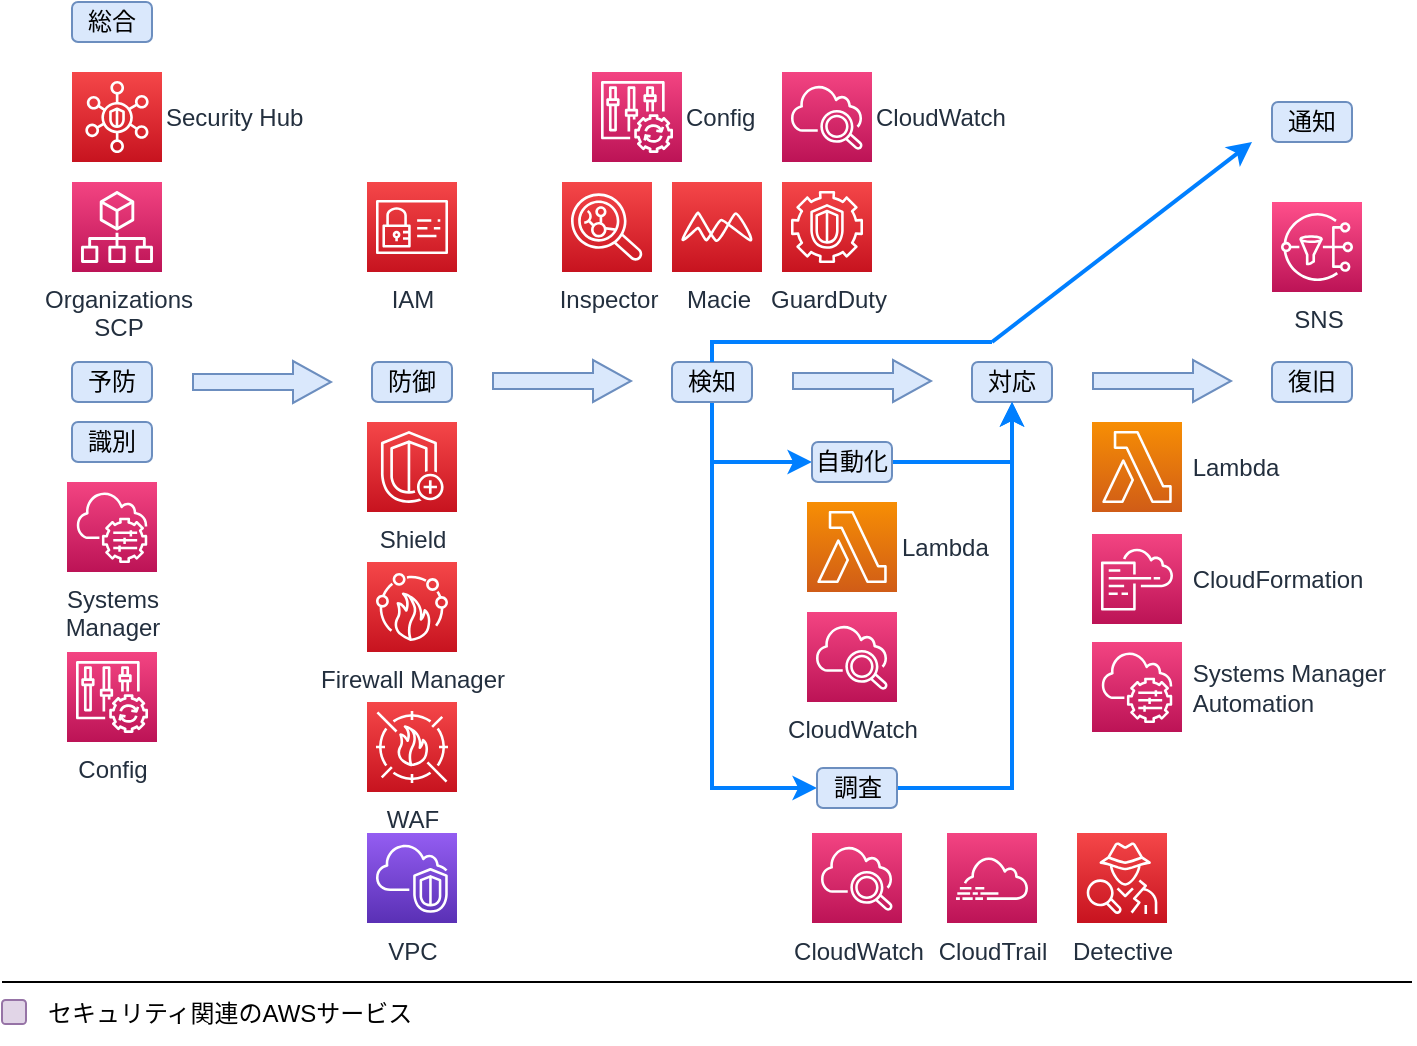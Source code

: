 <mxfile version="21.0.8" type="github" pages="4">
  <diagram name="Page-1" id="WvbBg32lGgJ5YiQN1U2Q">
    <mxGraphModel dx="2284" dy="732" grid="1" gridSize="10" guides="1" tooltips="1" connect="1" arrows="1" fold="1" page="1" pageScale="1" pageWidth="850" pageHeight="1100" math="0" shadow="0">
      <root>
        <mxCell id="0" />
        <mxCell id="1" parent="0" />
        <mxCell id="onnL7dIoRbd4-IRIYH6c-1" value="総合" style="rounded=1;whiteSpace=wrap;html=1;fillColor=#dae8fc;strokeColor=#6c8ebf;" parent="1" vertex="1">
          <mxGeometry x="20" y="20" width="40" height="20" as="geometry" />
        </mxCell>
        <mxCell id="onnL7dIoRbd4-IRIYH6c-2" value="予防" style="rounded=1;whiteSpace=wrap;html=1;fillColor=#dae8fc;strokeColor=#6c8ebf;" parent="1" vertex="1">
          <mxGeometry x="20" y="200" width="40" height="20" as="geometry" />
        </mxCell>
        <mxCell id="onnL7dIoRbd4-IRIYH6c-3" value="識別" style="rounded=1;whiteSpace=wrap;html=1;fillColor=#dae8fc;strokeColor=#6c8ebf;" parent="1" vertex="1">
          <mxGeometry x="20" y="230" width="40" height="20" as="geometry" />
        </mxCell>
        <mxCell id="onnL7dIoRbd4-IRIYH6c-4" value="防御" style="rounded=1;whiteSpace=wrap;html=1;fillColor=#dae8fc;strokeColor=#6c8ebf;" parent="1" vertex="1">
          <mxGeometry x="170" y="200" width="40" height="20" as="geometry" />
        </mxCell>
        <mxCell id="y0mlgfO9nldY4H_Hxa3--22" style="edgeStyle=orthogonalEdgeStyle;rounded=0;orthogonalLoop=1;jettySize=auto;html=1;entryX=0;entryY=0.5;entryDx=0;entryDy=0;fontColor=#007FFF;strokeColor=#007FFF;strokeWidth=2;" edge="1" parent="1" source="onnL7dIoRbd4-IRIYH6c-5" target="onnL7dIoRbd4-IRIYH6c-9">
          <mxGeometry relative="1" as="geometry">
            <Array as="points">
              <mxPoint x="340" y="250" />
            </Array>
          </mxGeometry>
        </mxCell>
        <mxCell id="y0mlgfO9nldY4H_Hxa3--30" style="edgeStyle=orthogonalEdgeStyle;rounded=0;orthogonalLoop=1;jettySize=auto;html=1;entryX=0;entryY=0.5;entryDx=0;entryDy=0;fontColor=#007FFF;strokeColor=#007FFF;strokeWidth=2;" edge="1" parent="1" source="onnL7dIoRbd4-IRIYH6c-5" target="onnL7dIoRbd4-IRIYH6c-10">
          <mxGeometry relative="1" as="geometry">
            <Array as="points">
              <mxPoint x="340" y="413" />
            </Array>
          </mxGeometry>
        </mxCell>
        <mxCell id="onnL7dIoRbd4-IRIYH6c-5" value="検知" style="rounded=1;whiteSpace=wrap;html=1;fillColor=#dae8fc;strokeColor=#6c8ebf;" parent="1" vertex="1">
          <mxGeometry x="320" y="200" width="40" height="20" as="geometry" />
        </mxCell>
        <mxCell id="onnL7dIoRbd4-IRIYH6c-6" value="対応" style="rounded=1;whiteSpace=wrap;html=1;fillColor=#dae8fc;strokeColor=#6c8ebf;" parent="1" vertex="1">
          <mxGeometry x="470" y="200" width="40" height="20" as="geometry" />
        </mxCell>
        <mxCell id="onnL7dIoRbd4-IRIYH6c-7" value="復旧" style="rounded=1;whiteSpace=wrap;html=1;fillColor=#dae8fc;strokeColor=#6c8ebf;" parent="1" vertex="1">
          <mxGeometry x="620" y="200" width="40" height="20" as="geometry" />
        </mxCell>
        <mxCell id="onnL7dIoRbd4-IRIYH6c-8" value="通知" style="rounded=1;whiteSpace=wrap;html=1;fillColor=#dae8fc;strokeColor=#6c8ebf;" parent="1" vertex="1">
          <mxGeometry x="620" y="70" width="40" height="20" as="geometry" />
        </mxCell>
        <mxCell id="y0mlgfO9nldY4H_Hxa3--23" style="edgeStyle=orthogonalEdgeStyle;rounded=0;orthogonalLoop=1;jettySize=auto;html=1;entryX=0.5;entryY=1;entryDx=0;entryDy=0;fontColor=#007FFF;strokeColor=#007FFF;strokeWidth=2;" edge="1" parent="1" source="onnL7dIoRbd4-IRIYH6c-9" target="onnL7dIoRbd4-IRIYH6c-6">
          <mxGeometry relative="1" as="geometry" />
        </mxCell>
        <mxCell id="onnL7dIoRbd4-IRIYH6c-9" value="自動化" style="rounded=1;whiteSpace=wrap;html=1;fillColor=#dae8fc;strokeColor=#6c8ebf;" parent="1" vertex="1">
          <mxGeometry x="390" y="240" width="40" height="20" as="geometry" />
        </mxCell>
        <mxCell id="y0mlgfO9nldY4H_Hxa3--31" style="edgeStyle=orthogonalEdgeStyle;rounded=0;orthogonalLoop=1;jettySize=auto;html=1;entryX=0.5;entryY=1;entryDx=0;entryDy=0;fontColor=#007FFF;strokeColor=#007FFF;strokeWidth=2;" edge="1" parent="1" source="onnL7dIoRbd4-IRIYH6c-10" target="onnL7dIoRbd4-IRIYH6c-6">
          <mxGeometry relative="1" as="geometry" />
        </mxCell>
        <mxCell id="onnL7dIoRbd4-IRIYH6c-10" value="調査" style="rounded=1;whiteSpace=wrap;html=1;fillColor=#dae8fc;strokeColor=#6c8ebf;" parent="1" vertex="1">
          <mxGeometry x="392.5" y="403" width="40" height="20" as="geometry" />
        </mxCell>
        <mxCell id="onnL7dIoRbd4-IRIYH6c-11" value="" style="shape=flexArrow;endArrow=classic;html=1;rounded=0;fillColor=#dae8fc;strokeColor=#6c8ebf;width=8;endSize=6;endWidth=12;" parent="1" edge="1">
          <mxGeometry width="50" height="50" relative="1" as="geometry">
            <mxPoint x="80" y="210" as="sourcePoint" />
            <mxPoint x="150" y="210" as="targetPoint" />
          </mxGeometry>
        </mxCell>
        <mxCell id="onnL7dIoRbd4-IRIYH6c-12" value="" style="shape=flexArrow;endArrow=classic;html=1;rounded=0;fillColor=#dae8fc;strokeColor=#6c8ebf;width=8;endSize=6;endWidth=12;" parent="1" edge="1">
          <mxGeometry width="50" height="50" relative="1" as="geometry">
            <mxPoint x="230" y="209.5" as="sourcePoint" />
            <mxPoint x="300" y="209.5" as="targetPoint" />
          </mxGeometry>
        </mxCell>
        <mxCell id="onnL7dIoRbd4-IRIYH6c-13" value="" style="shape=flexArrow;endArrow=classic;html=1;rounded=0;fillColor=#dae8fc;strokeColor=#6c8ebf;width=8;endSize=6;endWidth=12;" parent="1" edge="1">
          <mxGeometry width="50" height="50" relative="1" as="geometry">
            <mxPoint x="380" y="209.5" as="sourcePoint" />
            <mxPoint x="450" y="209.5" as="targetPoint" />
          </mxGeometry>
        </mxCell>
        <mxCell id="onnL7dIoRbd4-IRIYH6c-14" value="" style="shape=flexArrow;endArrow=classic;html=1;rounded=0;fillColor=#dae8fc;strokeColor=#6c8ebf;width=8;endSize=6;endWidth=12;" parent="1" edge="1">
          <mxGeometry width="50" height="50" relative="1" as="geometry">
            <mxPoint x="530" y="209.5" as="sourcePoint" />
            <mxPoint x="600" y="209.5" as="targetPoint" />
          </mxGeometry>
        </mxCell>
        <mxCell id="y0mlgfO9nldY4H_Hxa3--1" value="Security Hub" style="sketch=0;points=[[0,0,0],[0.25,0,0],[0.5,0,0],[0.75,0,0],[1,0,0],[0,1,0],[0.25,1,0],[0.5,1,0],[0.75,1,0],[1,1,0],[0,0.25,0],[0,0.5,0],[0,0.75,0],[1,0.25,0],[1,0.5,0],[1,0.75,0]];outlineConnect=0;fontColor=#232F3E;gradientColor=#F54749;gradientDirection=north;fillColor=#C7131F;strokeColor=#ffffff;dashed=0;verticalLabelPosition=middle;verticalAlign=middle;align=left;html=1;fontSize=12;fontStyle=0;aspect=fixed;shape=mxgraph.aws4.resourceIcon;resIcon=mxgraph.aws4.security_hub;labelPosition=right;" vertex="1" parent="1">
          <mxGeometry x="20" y="55" width="45" height="45" as="geometry" />
        </mxCell>
        <mxCell id="y0mlgfO9nldY4H_Hxa3--2" value="Organizations&lt;br&gt;SCP" style="sketch=0;points=[[0,0,0],[0.25,0,0],[0.5,0,0],[0.75,0,0],[1,0,0],[0,1,0],[0.25,1,0],[0.5,1,0],[0.75,1,0],[1,1,0],[0,0.25,0],[0,0.5,0],[0,0.75,0],[1,0.25,0],[1,0.5,0],[1,0.75,0]];points=[[0,0,0],[0.25,0,0],[0.5,0,0],[0.75,0,0],[1,0,0],[0,1,0],[0.25,1,0],[0.5,1,0],[0.75,1,0],[1,1,0],[0,0.25,0],[0,0.5,0],[0,0.75,0],[1,0.25,0],[1,0.5,0],[1,0.75,0]];outlineConnect=0;fontColor=#232F3E;gradientColor=#F34482;gradientDirection=north;fillColor=#BC1356;strokeColor=#ffffff;dashed=0;verticalLabelPosition=bottom;verticalAlign=top;align=center;html=1;fontSize=12;fontStyle=0;aspect=fixed;shape=mxgraph.aws4.resourceIcon;resIcon=mxgraph.aws4.organizations;" vertex="1" parent="1">
          <mxGeometry x="20" y="110" width="45" height="45" as="geometry" />
        </mxCell>
        <mxCell id="y0mlgfO9nldY4H_Hxa3--3" value="IAM" style="sketch=0;points=[[0,0,0],[0.25,0,0],[0.5,0,0],[0.75,0,0],[1,0,0],[0,1,0],[0.25,1,0],[0.5,1,0],[0.75,1,0],[1,1,0],[0,0.25,0],[0,0.5,0],[0,0.75,0],[1,0.25,0],[1,0.5,0],[1,0.75,0]];outlineConnect=0;fontColor=#232F3E;gradientColor=#F54749;gradientDirection=north;fillColor=#C7131F;strokeColor=#ffffff;dashed=0;verticalLabelPosition=bottom;verticalAlign=top;align=center;html=1;fontSize=12;fontStyle=0;aspect=fixed;shape=mxgraph.aws4.resourceIcon;resIcon=mxgraph.aws4.identity_and_access_management;" vertex="1" parent="1">
          <mxGeometry x="167.5" y="110" width="45" height="45" as="geometry" />
        </mxCell>
        <mxCell id="y0mlgfO9nldY4H_Hxa3--4" value="Config" style="sketch=0;points=[[0,0,0],[0.25,0,0],[0.5,0,0],[0.75,0,0],[1,0,0],[0,1,0],[0.25,1,0],[0.5,1,0],[0.75,1,0],[1,1,0],[0,0.25,0],[0,0.5,0],[0,0.75,0],[1,0.25,0],[1,0.5,0],[1,0.75,0]];points=[[0,0,0],[0.25,0,0],[0.5,0,0],[0.75,0,0],[1,0,0],[0,1,0],[0.25,1,0],[0.5,1,0],[0.75,1,0],[1,1,0],[0,0.25,0],[0,0.5,0],[0,0.75,0],[1,0.25,0],[1,0.5,0],[1,0.75,0]];outlineConnect=0;fontColor=#232F3E;gradientColor=#F34482;gradientDirection=north;fillColor=#BC1356;strokeColor=#ffffff;dashed=0;verticalLabelPosition=middle;verticalAlign=middle;align=left;html=1;fontSize=12;fontStyle=0;aspect=fixed;shape=mxgraph.aws4.resourceIcon;resIcon=mxgraph.aws4.config;labelPosition=right;" vertex="1" parent="1">
          <mxGeometry x="280" y="55" width="45" height="45" as="geometry" />
        </mxCell>
        <mxCell id="y0mlgfO9nldY4H_Hxa3--5" value="CloudWatch" style="sketch=0;points=[[0,0,0],[0.25,0,0],[0.5,0,0],[0.75,0,0],[1,0,0],[0,1,0],[0.25,1,0],[0.5,1,0],[0.75,1,0],[1,1,0],[0,0.25,0],[0,0.5,0],[0,0.75,0],[1,0.25,0],[1,0.5,0],[1,0.75,0]];points=[[0,0,0],[0.25,0,0],[0.5,0,0],[0.75,0,0],[1,0,0],[0,1,0],[0.25,1,0],[0.5,1,0],[0.75,1,0],[1,1,0],[0,0.25,0],[0,0.5,0],[0,0.75,0],[1,0.25,0],[1,0.5,0],[1,0.75,0]];outlineConnect=0;fontColor=#232F3E;gradientColor=#F34482;gradientDirection=north;fillColor=#BC1356;strokeColor=#ffffff;dashed=0;verticalLabelPosition=middle;verticalAlign=middle;align=left;html=1;fontSize=12;fontStyle=0;aspect=fixed;shape=mxgraph.aws4.resourceIcon;resIcon=mxgraph.aws4.cloudwatch_2;labelPosition=right;" vertex="1" parent="1">
          <mxGeometry x="375" y="55" width="45" height="45" as="geometry" />
        </mxCell>
        <mxCell id="y0mlgfO9nldY4H_Hxa3--6" value="Inspector" style="sketch=0;points=[[0,0,0],[0.25,0,0],[0.5,0,0],[0.75,0,0],[1,0,0],[0,1,0],[0.25,1,0],[0.5,1,0],[0.75,1,0],[1,1,0],[0,0.25,0],[0,0.5,0],[0,0.75,0],[1,0.25,0],[1,0.5,0],[1,0.75,0]];outlineConnect=0;fontColor=#232F3E;gradientColor=#F54749;gradientDirection=north;fillColor=#C7131F;strokeColor=#ffffff;dashed=0;verticalLabelPosition=bottom;verticalAlign=top;align=center;html=1;fontSize=12;fontStyle=0;aspect=fixed;shape=mxgraph.aws4.resourceIcon;resIcon=mxgraph.aws4.inspector;" vertex="1" parent="1">
          <mxGeometry x="265" y="110" width="45" height="45" as="geometry" />
        </mxCell>
        <mxCell id="y0mlgfO9nldY4H_Hxa3--7" value="Macie" style="sketch=0;points=[[0,0,0],[0.25,0,0],[0.5,0,0],[0.75,0,0],[1,0,0],[0,1,0],[0.25,1,0],[0.5,1,0],[0.75,1,0],[1,1,0],[0,0.25,0],[0,0.5,0],[0,0.75,0],[1,0.25,0],[1,0.5,0],[1,0.75,0]];outlineConnect=0;fontColor=#232F3E;gradientColor=#F54749;gradientDirection=north;fillColor=#C7131F;strokeColor=#ffffff;dashed=0;verticalLabelPosition=bottom;verticalAlign=top;align=center;html=1;fontSize=12;fontStyle=0;aspect=fixed;shape=mxgraph.aws4.resourceIcon;resIcon=mxgraph.aws4.macie;" vertex="1" parent="1">
          <mxGeometry x="320" y="110" width="45" height="45" as="geometry" />
        </mxCell>
        <mxCell id="y0mlgfO9nldY4H_Hxa3--8" value="GuardDuty" style="sketch=0;points=[[0,0,0],[0.25,0,0],[0.5,0,0],[0.75,0,0],[1,0,0],[0,1,0],[0.25,1,0],[0.5,1,0],[0.75,1,0],[1,1,0],[0,0.25,0],[0,0.5,0],[0,0.75,0],[1,0.25,0],[1,0.5,0],[1,0.75,0]];outlineConnect=0;fontColor=#232F3E;gradientColor=#F54749;gradientDirection=north;fillColor=#C7131F;strokeColor=#ffffff;dashed=0;verticalLabelPosition=bottom;verticalAlign=top;align=center;html=1;fontSize=12;fontStyle=0;aspect=fixed;shape=mxgraph.aws4.resourceIcon;resIcon=mxgraph.aws4.guardduty;" vertex="1" parent="1">
          <mxGeometry x="375" y="110" width="45" height="45" as="geometry" />
        </mxCell>
        <mxCell id="y0mlgfO9nldY4H_Hxa3--21" style="rounded=0;orthogonalLoop=1;jettySize=auto;html=1;endArrow=none;endFill=0;startArrow=classic;startFill=1;strokeWidth=2;strokeColor=#007FFF;targetPerimeterSpacing=0;" edge="1" parent="1">
          <mxGeometry relative="1" as="geometry">
            <mxPoint x="480" y="190" as="targetPoint" />
            <mxPoint x="610" y="90" as="sourcePoint" />
          </mxGeometry>
        </mxCell>
        <mxCell id="y0mlgfO9nldY4H_Hxa3--9" value="SNS" style="sketch=0;points=[[0,0,0],[0.25,0,0],[0.5,0,0],[0.75,0,0],[1,0,0],[0,1,0],[0.25,1,0],[0.5,1,0],[0.75,1,0],[1,1,0],[0,0.25,0],[0,0.5,0],[0,0.75,0],[1,0.25,0],[1,0.5,0],[1,0.75,0]];outlineConnect=0;fontColor=#232F3E;gradientColor=#FF4F8B;gradientDirection=north;fillColor=#BC1356;strokeColor=#ffffff;dashed=0;verticalLabelPosition=bottom;verticalAlign=top;align=center;html=1;fontSize=12;fontStyle=0;aspect=fixed;shape=mxgraph.aws4.resourceIcon;resIcon=mxgraph.aws4.sns;" vertex="1" parent="1">
          <mxGeometry x="620" y="120" width="45" height="45" as="geometry" />
        </mxCell>
        <mxCell id="y0mlgfO9nldY4H_Hxa3--10" value="Systems&lt;br&gt;Manager" style="sketch=0;points=[[0,0,0],[0.25,0,0],[0.5,0,0],[0.75,0,0],[1,0,0],[0,1,0],[0.25,1,0],[0.5,1,0],[0.75,1,0],[1,1,0],[0,0.25,0],[0,0.5,0],[0,0.75,0],[1,0.25,0],[1,0.5,0],[1,0.75,0]];points=[[0,0,0],[0.25,0,0],[0.5,0,0],[0.75,0,0],[1,0,0],[0,1,0],[0.25,1,0],[0.5,1,0],[0.75,1,0],[1,1,0],[0,0.25,0],[0,0.5,0],[0,0.75,0],[1,0.25,0],[1,0.5,0],[1,0.75,0]];outlineConnect=0;fontColor=#232F3E;gradientColor=#F34482;gradientDirection=north;fillColor=#BC1356;strokeColor=#ffffff;dashed=0;verticalLabelPosition=bottom;verticalAlign=top;align=center;html=1;fontSize=12;fontStyle=0;aspect=fixed;shape=mxgraph.aws4.resourceIcon;resIcon=mxgraph.aws4.systems_manager;" vertex="1" parent="1">
          <mxGeometry x="17.5" y="260" width="45" height="45" as="geometry" />
        </mxCell>
        <mxCell id="y0mlgfO9nldY4H_Hxa3--11" value="Config" style="sketch=0;points=[[0,0,0],[0.25,0,0],[0.5,0,0],[0.75,0,0],[1,0,0],[0,1,0],[0.25,1,0],[0.5,1,0],[0.75,1,0],[1,1,0],[0,0.25,0],[0,0.5,0],[0,0.75,0],[1,0.25,0],[1,0.5,0],[1,0.75,0]];points=[[0,0,0],[0.25,0,0],[0.5,0,0],[0.75,0,0],[1,0,0],[0,1,0],[0.25,1,0],[0.5,1,0],[0.75,1,0],[1,1,0],[0,0.25,0],[0,0.5,0],[0,0.75,0],[1,0.25,0],[1,0.5,0],[1,0.75,0]];outlineConnect=0;fontColor=#232F3E;gradientColor=#F34482;gradientDirection=north;fillColor=#BC1356;strokeColor=#ffffff;dashed=0;verticalLabelPosition=bottom;verticalAlign=top;align=center;html=1;fontSize=12;fontStyle=0;aspect=fixed;shape=mxgraph.aws4.resourceIcon;resIcon=mxgraph.aws4.config;" vertex="1" parent="1">
          <mxGeometry x="17.5" y="345" width="45" height="45" as="geometry" />
        </mxCell>
        <mxCell id="y0mlgfO9nldY4H_Hxa3--12" value="Shield" style="sketch=0;points=[[0,0,0],[0.25,0,0],[0.5,0,0],[0.75,0,0],[1,0,0],[0,1,0],[0.25,1,0],[0.5,1,0],[0.75,1,0],[1,1,0],[0,0.25,0],[0,0.5,0],[0,0.75,0],[1,0.25,0],[1,0.5,0],[1,0.75,0]];outlineConnect=0;fontColor=#232F3E;gradientColor=#F54749;gradientDirection=north;fillColor=#C7131F;strokeColor=#ffffff;dashed=0;verticalLabelPosition=bottom;verticalAlign=top;align=center;html=1;fontSize=12;fontStyle=0;aspect=fixed;shape=mxgraph.aws4.resourceIcon;resIcon=mxgraph.aws4.shield;" vertex="1" parent="1">
          <mxGeometry x="167.5" y="230" width="45" height="45" as="geometry" />
        </mxCell>
        <mxCell id="y0mlgfO9nldY4H_Hxa3--13" value="Firewall Manager" style="sketch=0;points=[[0,0,0],[0.25,0,0],[0.5,0,0],[0.75,0,0],[1,0,0],[0,1,0],[0.25,1,0],[0.5,1,0],[0.75,1,0],[1,1,0],[0,0.25,0],[0,0.5,0],[0,0.75,0],[1,0.25,0],[1,0.5,0],[1,0.75,0]];outlineConnect=0;fontColor=#232F3E;gradientColor=#F54749;gradientDirection=north;fillColor=#C7131F;strokeColor=#ffffff;dashed=0;verticalLabelPosition=bottom;verticalAlign=top;align=center;html=1;fontSize=12;fontStyle=0;aspect=fixed;shape=mxgraph.aws4.resourceIcon;resIcon=mxgraph.aws4.firewall_manager;" vertex="1" parent="1">
          <mxGeometry x="167.5" y="300" width="45" height="45" as="geometry" />
        </mxCell>
        <mxCell id="y0mlgfO9nldY4H_Hxa3--14" value="WAF" style="sketch=0;points=[[0,0,0],[0.25,0,0],[0.5,0,0],[0.75,0,0],[1,0,0],[0,1,0],[0.25,1,0],[0.5,1,0],[0.75,1,0],[1,1,0],[0,0.25,0],[0,0.5,0],[0,0.75,0],[1,0.25,0],[1,0.5,0],[1,0.75,0]];outlineConnect=0;fontColor=#232F3E;gradientColor=#F54749;gradientDirection=north;fillColor=#C7131F;strokeColor=#ffffff;dashed=0;verticalLabelPosition=bottom;verticalAlign=top;align=center;html=1;fontSize=12;fontStyle=0;aspect=fixed;shape=mxgraph.aws4.resourceIcon;resIcon=mxgraph.aws4.waf;" vertex="1" parent="1">
          <mxGeometry x="167.5" y="370" width="45" height="45" as="geometry" />
        </mxCell>
        <mxCell id="y0mlgfO9nldY4H_Hxa3--15" value="VPC" style="sketch=0;points=[[0,0,0],[0.25,0,0],[0.5,0,0],[0.75,0,0],[1,0,0],[0,1,0],[0.25,1,0],[0.5,1,0],[0.75,1,0],[1,1,0],[0,0.25,0],[0,0.5,0],[0,0.75,0],[1,0.25,0],[1,0.5,0],[1,0.75,0]];outlineConnect=0;fontColor=#232F3E;gradientColor=#945DF2;gradientDirection=north;fillColor=#5A30B5;strokeColor=#ffffff;dashed=0;verticalLabelPosition=bottom;verticalAlign=top;align=center;html=1;fontSize=12;fontStyle=0;aspect=fixed;shape=mxgraph.aws4.resourceIcon;resIcon=mxgraph.aws4.vpc;" vertex="1" parent="1">
          <mxGeometry x="167.5" y="435.5" width="45" height="45" as="geometry" />
        </mxCell>
        <mxCell id="y0mlgfO9nldY4H_Hxa3--20" style="edgeStyle=orthogonalEdgeStyle;rounded=0;orthogonalLoop=1;jettySize=auto;html=1;endArrow=none;endFill=0;strokeWidth=2;strokeColor=#007FFF;" edge="1" parent="1">
          <mxGeometry relative="1" as="geometry">
            <mxPoint x="340" y="200" as="sourcePoint" />
            <mxPoint x="480" y="190" as="targetPoint" />
            <Array as="points">
              <mxPoint x="340" y="190" />
              <mxPoint x="480" y="190" />
            </Array>
          </mxGeometry>
        </mxCell>
        <mxCell id="y0mlgfO9nldY4H_Hxa3--24" value="Lambda" style="sketch=0;points=[[0,0,0],[0.25,0,0],[0.5,0,0],[0.75,0,0],[1,0,0],[0,1,0],[0.25,1,0],[0.5,1,0],[0.75,1,0],[1,1,0],[0,0.25,0],[0,0.5,0],[0,0.75,0],[1,0.25,0],[1,0.5,0],[1,0.75,0]];outlineConnect=0;fontColor=#232F3E;gradientColor=#F78E04;gradientDirection=north;fillColor=#D05C17;strokeColor=#ffffff;dashed=0;verticalLabelPosition=middle;verticalAlign=middle;align=left;html=1;fontSize=12;fontStyle=0;aspect=fixed;shape=mxgraph.aws4.resourceIcon;resIcon=mxgraph.aws4.lambda;labelPosition=right;" vertex="1" parent="1">
          <mxGeometry x="387.5" y="270" width="45" height="45" as="geometry" />
        </mxCell>
        <mxCell id="y0mlgfO9nldY4H_Hxa3--25" value="CloudWatch" style="sketch=0;points=[[0,0,0],[0.25,0,0],[0.5,0,0],[0.75,0,0],[1,0,0],[0,1,0],[0.25,1,0],[0.5,1,0],[0.75,1,0],[1,1,0],[0,0.25,0],[0,0.5,0],[0,0.75,0],[1,0.25,0],[1,0.5,0],[1,0.75,0]];points=[[0,0,0],[0.25,0,0],[0.5,0,0],[0.75,0,0],[1,0,0],[0,1,0],[0.25,1,0],[0.5,1,0],[0.75,1,0],[1,1,0],[0,0.25,0],[0,0.5,0],[0,0.75,0],[1,0.25,0],[1,0.5,0],[1,0.75,0]];outlineConnect=0;fontColor=#232F3E;gradientColor=#F34482;gradientDirection=north;fillColor=#BC1356;strokeColor=#ffffff;dashed=0;verticalLabelPosition=bottom;verticalAlign=top;align=center;html=1;fontSize=12;fontStyle=0;aspect=fixed;shape=mxgraph.aws4.resourceIcon;resIcon=mxgraph.aws4.cloudwatch_2;labelPosition=center;" vertex="1" parent="1">
          <mxGeometry x="387.5" y="325" width="45" height="45" as="geometry" />
        </mxCell>
        <mxCell id="y0mlgfO9nldY4H_Hxa3--26" value="CloudWatch" style="sketch=0;points=[[0,0,0],[0.25,0,0],[0.5,0,0],[0.75,0,0],[1,0,0],[0,1,0],[0.25,1,0],[0.5,1,0],[0.75,1,0],[1,1,0],[0,0.25,0],[0,0.5,0],[0,0.75,0],[1,0.25,0],[1,0.5,0],[1,0.75,0]];points=[[0,0,0],[0.25,0,0],[0.5,0,0],[0.75,0,0],[1,0,0],[0,1,0],[0.25,1,0],[0.5,1,0],[0.75,1,0],[1,1,0],[0,0.25,0],[0,0.5,0],[0,0.75,0],[1,0.25,0],[1,0.5,0],[1,0.75,0]];outlineConnect=0;fontColor=#232F3E;gradientColor=#F34482;gradientDirection=north;fillColor=#BC1356;strokeColor=#ffffff;dashed=0;verticalLabelPosition=bottom;verticalAlign=top;align=center;html=1;fontSize=12;fontStyle=0;aspect=fixed;shape=mxgraph.aws4.resourceIcon;resIcon=mxgraph.aws4.cloudwatch_2;labelPosition=center;" vertex="1" parent="1">
          <mxGeometry x="390" y="435.5" width="45" height="45" as="geometry" />
        </mxCell>
        <mxCell id="y0mlgfO9nldY4H_Hxa3--27" value="CloudTrail" style="sketch=0;points=[[0,0,0],[0.25,0,0],[0.5,0,0],[0.75,0,0],[1,0,0],[0,1,0],[0.25,1,0],[0.5,1,0],[0.75,1,0],[1,1,0],[0,0.25,0],[0,0.5,0],[0,0.75,0],[1,0.25,0],[1,0.5,0],[1,0.75,0]];points=[[0,0,0],[0.25,0,0],[0.5,0,0],[0.75,0,0],[1,0,0],[0,1,0],[0.25,1,0],[0.5,1,0],[0.75,1,0],[1,1,0],[0,0.25,0],[0,0.5,0],[0,0.75,0],[1,0.25,0],[1,0.5,0],[1,0.75,0]];outlineConnect=0;fontColor=#232F3E;gradientColor=#F34482;gradientDirection=north;fillColor=#BC1356;strokeColor=#ffffff;dashed=0;verticalLabelPosition=bottom;verticalAlign=top;align=center;html=1;fontSize=12;fontStyle=0;aspect=fixed;shape=mxgraph.aws4.resourceIcon;resIcon=mxgraph.aws4.cloudtrail;" vertex="1" parent="1">
          <mxGeometry x="457.5" y="435.5" width="45" height="45" as="geometry" />
        </mxCell>
        <mxCell id="y0mlgfO9nldY4H_Hxa3--28" value="Detective" style="sketch=0;points=[[0,0,0],[0.25,0,0],[0.5,0,0],[0.75,0,0],[1,0,0],[0,1,0],[0.25,1,0],[0.5,1,0],[0.75,1,0],[1,1,0],[0,0.25,0],[0,0.5,0],[0,0.75,0],[1,0.25,0],[1,0.5,0],[1,0.75,0]];outlineConnect=0;fontColor=#232F3E;gradientColor=#F54749;gradientDirection=north;fillColor=#C7131F;strokeColor=#ffffff;dashed=0;verticalLabelPosition=bottom;verticalAlign=top;align=center;html=1;fontSize=12;fontStyle=0;aspect=fixed;shape=mxgraph.aws4.resourceIcon;resIcon=mxgraph.aws4.detective;" vertex="1" parent="1">
          <mxGeometry x="522.5" y="435.5" width="45" height="45" as="geometry" />
        </mxCell>
        <mxCell id="y0mlgfO9nldY4H_Hxa3--29" value="&amp;nbsp;Lambda" style="sketch=0;points=[[0,0,0],[0.25,0,0],[0.5,0,0],[0.75,0,0],[1,0,0],[0,1,0],[0.25,1,0],[0.5,1,0],[0.75,1,0],[1,1,0],[0,0.25,0],[0,0.5,0],[0,0.75,0],[1,0.25,0],[1,0.5,0],[1,0.75,0]];outlineConnect=0;fontColor=#232F3E;gradientColor=#F78E04;gradientDirection=north;fillColor=#D05C17;strokeColor=#ffffff;dashed=0;verticalLabelPosition=middle;verticalAlign=middle;align=left;html=1;fontSize=12;fontStyle=0;aspect=fixed;shape=mxgraph.aws4.resourceIcon;resIcon=mxgraph.aws4.lambda;labelPosition=right;" vertex="1" parent="1">
          <mxGeometry x="530" y="230" width="45" height="45" as="geometry" />
        </mxCell>
        <mxCell id="y0mlgfO9nldY4H_Hxa3--32" value="&amp;nbsp;CloudFormation" style="sketch=0;points=[[0,0,0],[0.25,0,0],[0.5,0,0],[0.75,0,0],[1,0,0],[0,1,0],[0.25,1,0],[0.5,1,0],[0.75,1,0],[1,1,0],[0,0.25,0],[0,0.5,0],[0,0.75,0],[1,0.25,0],[1,0.5,0],[1,0.75,0]];points=[[0,0,0],[0.25,0,0],[0.5,0,0],[0.75,0,0],[1,0,0],[0,1,0],[0.25,1,0],[0.5,1,0],[0.75,1,0],[1,1,0],[0,0.25,0],[0,0.5,0],[0,0.75,0],[1,0.25,0],[1,0.5,0],[1,0.75,0]];outlineConnect=0;fontColor=#232F3E;gradientColor=#F34482;gradientDirection=north;fillColor=#BC1356;strokeColor=#ffffff;dashed=0;verticalLabelPosition=middle;verticalAlign=middle;align=left;html=1;fontSize=12;fontStyle=0;aspect=fixed;shape=mxgraph.aws4.resourceIcon;resIcon=mxgraph.aws4.cloudformation;labelPosition=right;" vertex="1" parent="1">
          <mxGeometry x="530" y="286" width="45" height="45" as="geometry" />
        </mxCell>
        <mxCell id="y0mlgfO9nldY4H_Hxa3--33" value="&amp;nbsp;Systems Manager&lt;br&gt;&amp;nbsp;Automation" style="sketch=0;points=[[0,0,0],[0.25,0,0],[0.5,0,0],[0.75,0,0],[1,0,0],[0,1,0],[0.25,1,0],[0.5,1,0],[0.75,1,0],[1,1,0],[0,0.25,0],[0,0.5,0],[0,0.75,0],[1,0.25,0],[1,0.5,0],[1,0.75,0]];points=[[0,0,0],[0.25,0,0],[0.5,0,0],[0.75,0,0],[1,0,0],[0,1,0],[0.25,1,0],[0.5,1,0],[0.75,1,0],[1,1,0],[0,0.25,0],[0,0.5,0],[0,0.75,0],[1,0.25,0],[1,0.5,0],[1,0.75,0]];outlineConnect=0;fontColor=#232F3E;gradientColor=#F34482;gradientDirection=north;fillColor=#BC1356;strokeColor=#ffffff;dashed=0;verticalLabelPosition=middle;verticalAlign=middle;align=left;html=1;fontSize=12;fontStyle=0;aspect=fixed;shape=mxgraph.aws4.resourceIcon;resIcon=mxgraph.aws4.systems_manager;labelPosition=right;" vertex="1" parent="1">
          <mxGeometry x="530" y="340" width="45" height="45" as="geometry" />
        </mxCell>
        <mxCell id="2a7GR6k7QYIHkXpTVLKG-1" value="" style="endArrow=none;html=1;strokeWidth=1;rounded=0;" edge="1" parent="1">
          <mxGeometry width="50" height="50" relative="1" as="geometry">
            <mxPoint x="-15" y="510" as="sourcePoint" />
            <mxPoint x="690" y="510" as="targetPoint" />
          </mxGeometry>
        </mxCell>
        <mxCell id="2a7GR6k7QYIHkXpTVLKG-2" value="セキュリティ関連のAWSサービス" style="text;strokeColor=none;align=left;fillColor=none;html=1;verticalAlign=middle;whiteSpace=wrap;rounded=0;" vertex="1" parent="1">
          <mxGeometry x="6" y="511" width="299" height="30" as="geometry" />
        </mxCell>
        <mxCell id="2a7GR6k7QYIHkXpTVLKG-3" value="" style="rounded=1;whiteSpace=wrap;html=1;fillColor=#e1d5e7;strokeColor=#9673a6;" vertex="1" parent="1">
          <mxGeometry x="-15" y="519" width="12" height="12" as="geometry" />
        </mxCell>
      </root>
    </mxGraphModel>
  </diagram>
  <diagram id="GIUWUD-LHYjRo329-UXp" name="Page-2">
    <mxGraphModel dx="1434" dy="732" grid="1" gridSize="10" guides="1" tooltips="1" connect="1" arrows="1" fold="1" page="1" pageScale="1" pageWidth="827" pageHeight="1169" math="0" shadow="0">
      <root>
        <mxCell id="0" />
        <mxCell id="1" parent="0" />
        <mxCell id="mxcF5HglpXof3ebRkVz--3" value="" style="rounded=0;whiteSpace=wrap;html=1;fillColor=none;strokeColor=#B0084D;" vertex="1" parent="1">
          <mxGeometry x="70" y="120" width="520" height="260" as="geometry" />
        </mxCell>
        <mxCell id="mxcF5HglpXof3ebRkVz--1" value="Log Archive Account" style="rounded=0;whiteSpace=wrap;html=1;fillColor=#dae8fc;strokeColor=#6c8ebf;verticalAlign=top;align=right;" vertex="1" parent="1">
          <mxGeometry x="110" y="400" width="160" height="50" as="geometry" />
        </mxCell>
        <mxCell id="mxcF5HglpXof3ebRkVz--5" style="edgeStyle=orthogonalEdgeStyle;rounded=0;orthogonalLoop=1;jettySize=auto;html=1;exitX=0.5;exitY=1;exitDx=0;exitDy=0;exitPerimeter=0;strokeWidth=2;strokeColor=#007FFF;targetPerimeterSpacing=3;sourcePerimeterSpacing=3;" edge="1" parent="1" source="uQhi124oOJUBKT6EFRjQ-1" target="uQhi124oOJUBKT6EFRjQ-4">
          <mxGeometry relative="1" as="geometry">
            <Array as="points">
              <mxPoint x="163" y="250" />
              <mxPoint x="118" y="250" />
            </Array>
          </mxGeometry>
        </mxCell>
        <mxCell id="mxcF5HglpXof3ebRkVz--6" style="edgeStyle=orthogonalEdgeStyle;rounded=0;orthogonalLoop=1;jettySize=auto;html=1;strokeWidth=2;strokeColor=#007FFF;targetPerimeterSpacing=3;sourcePerimeterSpacing=3;" edge="1" parent="1" source="uQhi124oOJUBKT6EFRjQ-1" target="uQhi124oOJUBKT6EFRjQ-5">
          <mxGeometry relative="1" as="geometry">
            <Array as="points">
              <mxPoint x="163" y="250" />
              <mxPoint x="223" y="250" />
            </Array>
          </mxGeometry>
        </mxCell>
        <mxCell id="mxcF5HglpXof3ebRkVz--7" style="edgeStyle=orthogonalEdgeStyle;rounded=0;orthogonalLoop=1;jettySize=auto;html=1;strokeWidth=2;strokeColor=#007FFF;targetPerimeterSpacing=3;sourcePerimeterSpacing=3;" edge="1" parent="1" source="uQhi124oOJUBKT6EFRjQ-1" target="uQhi124oOJUBKT6EFRjQ-2">
          <mxGeometry relative="1" as="geometry" />
        </mxCell>
        <mxCell id="uQhi124oOJUBKT6EFRjQ-1" value="Control Tower" style="sketch=0;points=[[0,0,0],[0.25,0,0],[0.5,0,0],[0.75,0,0],[1,0,0],[0,1,0],[0.25,1,0],[0.5,1,0],[0.75,1,0],[1,1,0],[0,0.25,0],[0,0.5,0],[0,0.75,0],[1,0.25,0],[1,0.5,0],[1,0.75,0]];points=[[0,0,0],[0.25,0,0],[0.5,0,0],[0.75,0,0],[1,0,0],[0,1,0],[0.25,1,0],[0.5,1,0],[0.75,1,0],[1,1,0],[0,0.25,0],[0,0.5,0],[0,0.75,0],[1,0.25,0],[1,0.5,0],[1,0.75,0]];outlineConnect=0;fontColor=#232F3E;gradientColor=#F34482;gradientDirection=north;fillColor=#BC1356;strokeColor=#ffffff;dashed=0;verticalLabelPosition=top;verticalAlign=bottom;align=center;html=1;fontSize=12;fontStyle=0;aspect=fixed;shape=mxgraph.aws4.resourceIcon;resIcon=mxgraph.aws4.control_tower;labelPosition=center;" vertex="1" parent="1">
          <mxGeometry x="140" y="190" width="45" height="45" as="geometry" />
        </mxCell>
        <mxCell id="mxcF5HglpXof3ebRkVz--8" style="edgeStyle=orthogonalEdgeStyle;rounded=0;orthogonalLoop=1;jettySize=auto;html=1;strokeWidth=2;strokeColor=#007FFF;targetPerimeterSpacing=3;sourcePerimeterSpacing=3;" edge="1" parent="1" source="uQhi124oOJUBKT6EFRjQ-2" target="uQhi124oOJUBKT6EFRjQ-6">
          <mxGeometry relative="1" as="geometry">
            <Array as="points">
              <mxPoint x="392" y="250" />
              <mxPoint x="338" y="250" />
            </Array>
          </mxGeometry>
        </mxCell>
        <mxCell id="mxcF5HglpXof3ebRkVz--9" style="edgeStyle=orthogonalEdgeStyle;rounded=0;orthogonalLoop=1;jettySize=auto;html=1;strokeWidth=2;strokeColor=#007FFF;targetPerimeterSpacing=3;sourcePerimeterSpacing=3;" edge="1" parent="1" source="uQhi124oOJUBKT6EFRjQ-2" target="uQhi124oOJUBKT6EFRjQ-8">
          <mxGeometry relative="1" as="geometry">
            <Array as="points">
              <mxPoint x="392" y="250" />
              <mxPoint x="443" y="250" />
            </Array>
          </mxGeometry>
        </mxCell>
        <mxCell id="mxcF5HglpXof3ebRkVz--10" style="edgeStyle=orthogonalEdgeStyle;rounded=0;orthogonalLoop=1;jettySize=auto;html=1;strokeWidth=2;strokeColor=#007FFF;targetPerimeterSpacing=3;sourcePerimeterSpacing=3;" edge="1" parent="1" source="uQhi124oOJUBKT6EFRjQ-2" target="uQhi124oOJUBKT6EFRjQ-3">
          <mxGeometry relative="1" as="geometry" />
        </mxCell>
        <mxCell id="uQhi124oOJUBKT6EFRjQ-2" value="Organizations" style="sketch=0;points=[[0,0,0],[0.25,0,0],[0.5,0,0],[0.75,0,0],[1,0,0],[0,1,0],[0.25,1,0],[0.5,1,0],[0.75,1,0],[1,1,0],[0,0.25,0],[0,0.5,0],[0,0.75,0],[1,0.25,0],[1,0.5,0],[1,0.75,0]];points=[[0,0,0],[0.25,0,0],[0.5,0,0],[0.75,0,0],[1,0,0],[0,1,0],[0.25,1,0],[0.5,1,0],[0.75,1,0],[1,1,0],[0,0.25,0],[0,0.5,0],[0,0.75,0],[1,0.25,0],[1,0.5,0],[1,0.75,0]];outlineConnect=0;fontColor=#232F3E;gradientColor=#F34482;gradientDirection=north;fillColor=#BC1356;strokeColor=#ffffff;dashed=0;verticalLabelPosition=top;verticalAlign=bottom;align=center;html=1;fontSize=12;fontStyle=0;aspect=fixed;shape=mxgraph.aws4.resourceIcon;resIcon=mxgraph.aws4.organizations;labelPosition=center;" vertex="1" parent="1">
          <mxGeometry x="369" y="190" width="45" height="45" as="geometry" />
        </mxCell>
        <mxCell id="uQhi124oOJUBKT6EFRjQ-3" value="Single Sign-On" style="sketch=0;points=[[0,0,0],[0.25,0,0],[0.5,0,0],[0.75,0,0],[1,0,0],[0,1,0],[0.25,1,0],[0.5,1,0],[0.75,1,0],[1,1,0],[0,0.25,0],[0,0.5,0],[0,0.75,0],[1,0.25,0],[1,0.5,0],[1,0.75,0]];outlineConnect=0;fontColor=#232F3E;gradientColor=#F54749;gradientDirection=north;fillColor=#C7131F;strokeColor=#ffffff;dashed=0;verticalLabelPosition=top;verticalAlign=bottom;align=center;html=1;fontSize=12;fontStyle=0;aspect=fixed;shape=mxgraph.aws4.resourceIcon;resIcon=mxgraph.aws4.single_sign_on;labelPosition=center;" vertex="1" parent="1">
          <mxGeometry x="520" y="190" width="45" height="45" as="geometry" />
        </mxCell>
        <mxCell id="uQhi124oOJUBKT6EFRjQ-4" value="CloudFormation&lt;br&gt;Stacksets" style="sketch=0;points=[[0,0,0],[0.25,0,0],[0.5,0,0],[0.75,0,0],[1,0,0],[0,1,0],[0.25,1,0],[0.5,1,0],[0.75,1,0],[1,1,0],[0,0.25,0],[0,0.5,0],[0,0.75,0],[1,0.25,0],[1,0.5,0],[1,0.75,0]];points=[[0,0,0],[0.25,0,0],[0.5,0,0],[0.75,0,0],[1,0,0],[0,1,0],[0.25,1,0],[0.5,1,0],[0.75,1,0],[1,1,0],[0,0.25,0],[0,0.5,0],[0,0.75,0],[1,0.25,0],[1,0.5,0],[1,0.75,0]];outlineConnect=0;fontColor=#232F3E;gradientColor=#F34482;gradientDirection=north;fillColor=#BC1356;strokeColor=#ffffff;dashed=0;verticalLabelPosition=bottom;verticalAlign=top;align=center;html=1;fontSize=12;fontStyle=0;aspect=fixed;shape=mxgraph.aws4.resourceIcon;resIcon=mxgraph.aws4.cloudformation;" vertex="1" parent="1">
          <mxGeometry x="95" y="280" width="45" height="45" as="geometry" />
        </mxCell>
        <mxCell id="uQhi124oOJUBKT6EFRjQ-5" value="Service Catalog" style="sketch=0;points=[[0,0,0],[0.25,0,0],[0.5,0,0],[0.75,0,0],[1,0,0],[0,1,0],[0.25,1,0],[0.5,1,0],[0.75,1,0],[1,1,0],[0,0.25,0],[0,0.5,0],[0,0.75,0],[1,0.25,0],[1,0.5,0],[1,0.75,0]];points=[[0,0,0],[0.25,0,0],[0.5,0,0],[0.75,0,0],[1,0,0],[0,1,0],[0.25,1,0],[0.5,1,0],[0.75,1,0],[1,1,0],[0,0.25,0],[0,0.5,0],[0,0.75,0],[1,0.25,0],[1,0.5,0],[1,0.75,0]];outlineConnect=0;fontColor=#232F3E;gradientColor=#F34482;gradientDirection=north;fillColor=#BC1356;strokeColor=#ffffff;dashed=0;verticalLabelPosition=bottom;verticalAlign=top;align=center;html=1;fontSize=12;fontStyle=0;aspect=fixed;shape=mxgraph.aws4.resourceIcon;resIcon=mxgraph.aws4.service_catalog;" vertex="1" parent="1">
          <mxGeometry x="200" y="280" width="45" height="45" as="geometry" />
        </mxCell>
        <mxCell id="mxcF5HglpXof3ebRkVz--17" style="edgeStyle=orthogonalEdgeStyle;rounded=0;orthogonalLoop=1;jettySize=auto;html=1;entryX=0.5;entryY=0;entryDx=0;entryDy=0;strokeWidth=2;strokeColor=#007FFF;targetPerimeterSpacing=3;sourcePerimeterSpacing=3;" edge="1" parent="1" source="uQhi124oOJUBKT6EFRjQ-6" target="mxcF5HglpXof3ebRkVz--1">
          <mxGeometry relative="1" as="geometry">
            <Array as="points">
              <mxPoint x="338" y="360" />
              <mxPoint x="190" y="360" />
            </Array>
          </mxGeometry>
        </mxCell>
        <mxCell id="mxcF5HglpXof3ebRkVz--18" style="edgeStyle=orthogonalEdgeStyle;rounded=0;orthogonalLoop=1;jettySize=auto;html=1;entryX=0.75;entryY=0;entryDx=0;entryDy=0;strokeWidth=2;strokeColor=#007FFF;targetPerimeterSpacing=3;sourcePerimeterSpacing=3;" edge="1" parent="1" source="uQhi124oOJUBKT6EFRjQ-6" target="mxcF5HglpXof3ebRkVz--13">
          <mxGeometry relative="1" as="geometry">
            <Array as="points">
              <mxPoint x="338" y="360" />
              <mxPoint x="378" y="360" />
            </Array>
          </mxGeometry>
        </mxCell>
        <mxCell id="uQhi124oOJUBKT6EFRjQ-6" value="Core OU" style="sketch=0;outlineConnect=0;fontColor=#232F3E;gradientColor=none;fillColor=#B0084D;strokeColor=none;dashed=0;verticalLabelPosition=bottom;verticalAlign=top;align=center;html=1;fontSize=12;fontStyle=0;aspect=fixed;pointerEvents=1;shape=mxgraph.aws4.organizations_organizational_unit2;" vertex="1" parent="1">
          <mxGeometry x="315" y="280" width="45" height="45" as="geometry" />
        </mxCell>
        <mxCell id="uQhi124oOJUBKT6EFRjQ-7" value="" style="sketch=0;outlineConnect=0;fontColor=#232F3E;gradientColor=none;fillColor=#B0084D;strokeColor=none;dashed=0;verticalLabelPosition=bottom;verticalAlign=top;align=center;html=1;fontSize=12;fontStyle=0;aspect=fixed;pointerEvents=1;shape=mxgraph.aws4.organizations_account2;" vertex="1" parent="1">
          <mxGeometry x="118" y="408" width="30" height="30" as="geometry" />
        </mxCell>
        <mxCell id="mxcF5HglpXof3ebRkVz--19" style="edgeStyle=orthogonalEdgeStyle;rounded=0;orthogonalLoop=1;jettySize=auto;html=1;entryX=0.5;entryY=0;entryDx=0;entryDy=0;strokeWidth=2;strokeColor=#007FFF;targetPerimeterSpacing=3;sourcePerimeterSpacing=3;" edge="1" parent="1" source="uQhi124oOJUBKT6EFRjQ-8" target="mxcF5HglpXof3ebRkVz--15">
          <mxGeometry relative="1" as="geometry" />
        </mxCell>
        <mxCell id="uQhi124oOJUBKT6EFRjQ-8" value="Custom OU" style="sketch=0;outlineConnect=0;fontColor=#232F3E;gradientColor=none;fillColor=#B0084D;strokeColor=none;dashed=0;verticalLabelPosition=bottom;verticalAlign=top;align=center;html=1;fontSize=12;fontStyle=0;aspect=fixed;pointerEvents=1;shape=mxgraph.aws4.organizations_organizational_unit2;" vertex="1" parent="1">
          <mxGeometry x="420" y="280" width="45" height="45" as="geometry" />
        </mxCell>
        <mxCell id="mxcF5HglpXof3ebRkVz--2" value="" style="sketch=0;outlineConnect=0;fontColor=#232F3E;gradientColor=none;fillColor=#B0084D;strokeColor=none;dashed=0;verticalLabelPosition=bottom;verticalAlign=top;align=center;html=1;fontSize=12;fontStyle=0;aspect=fixed;pointerEvents=1;shape=mxgraph.aws4.organizations_management_account2;" vertex="1" parent="1">
          <mxGeometry x="76" y="127" width="30" height="30" as="geometry" />
        </mxCell>
        <mxCell id="mxcF5HglpXof3ebRkVz--12" value="Control Tower Management Account" style="text;strokeColor=none;align=center;fillColor=none;html=1;verticalAlign=middle;whiteSpace=wrap;rounded=0;" vertex="1" parent="1">
          <mxGeometry x="110" y="127" width="220" height="30" as="geometry" />
        </mxCell>
        <mxCell id="mxcF5HglpXof3ebRkVz--13" value="&amp;nbsp; &amp;nbsp; &amp;nbsp; &amp;nbsp; &amp;nbsp; &amp;nbsp; &amp;nbsp; &amp;nbsp;Cross-account&lt;br&gt;&amp;nbsp; &amp;nbsp; &amp;nbsp; &amp;nbsp; &amp;nbsp; &amp;nbsp; &amp;nbsp; audit Account" style="rounded=0;whiteSpace=wrap;html=1;fillColor=#dae8fc;strokeColor=#6c8ebf;verticalAlign=top;align=right;" vertex="1" parent="1">
          <mxGeometry x="280" y="400" width="130" height="50" as="geometry" />
        </mxCell>
        <mxCell id="mxcF5HglpXof3ebRkVz--14" value="" style="sketch=0;outlineConnect=0;fontColor=#232F3E;gradientColor=none;fillColor=#B0084D;strokeColor=none;dashed=0;verticalLabelPosition=bottom;verticalAlign=top;align=center;html=1;fontSize=12;fontStyle=0;aspect=fixed;pointerEvents=1;shape=mxgraph.aws4.organizations_account2;" vertex="1" parent="1">
          <mxGeometry x="288" y="408" width="30" height="30" as="geometry" />
        </mxCell>
        <mxCell id="mxcF5HglpXof3ebRkVz--15" value="Custom Account" style="rounded=0;whiteSpace=wrap;html=1;fillColor=#dae8fc;strokeColor=#6c8ebf;verticalAlign=top;align=right;" vertex="1" parent="1">
          <mxGeometry x="420" y="400" width="140" height="50" as="geometry" />
        </mxCell>
        <mxCell id="mxcF5HglpXof3ebRkVz--16" value="" style="sketch=0;outlineConnect=0;fontColor=#232F3E;gradientColor=none;fillColor=#B0084D;strokeColor=none;dashed=0;verticalLabelPosition=bottom;verticalAlign=top;align=center;html=1;fontSize=12;fontStyle=0;aspect=fixed;pointerEvents=1;shape=mxgraph.aws4.organizations_account2;" vertex="1" parent="1">
          <mxGeometry x="428" y="408" width="30" height="30" as="geometry" />
        </mxCell>
        <mxCell id="Q4QjNt5qEQkkhqqC6QaA-1" value="" style="endArrow=none;html=1;strokeWidth=1;rounded=0;" edge="1" parent="1">
          <mxGeometry width="50" height="50" relative="1" as="geometry">
            <mxPoint x="50" y="470" as="sourcePoint" />
            <mxPoint x="620" y="470" as="targetPoint" />
          </mxGeometry>
        </mxCell>
        <mxCell id="Q4QjNt5qEQkkhqqC6QaA-2" value="AWS Control Tower" style="text;strokeColor=none;align=left;fillColor=none;html=1;verticalAlign=middle;whiteSpace=wrap;rounded=0;" vertex="1" parent="1">
          <mxGeometry x="71" y="471" width="299" height="30" as="geometry" />
        </mxCell>
        <mxCell id="Q4QjNt5qEQkkhqqC6QaA-3" value="" style="rounded=1;whiteSpace=wrap;html=1;fillColor=#e1d5e7;strokeColor=#9673a6;" vertex="1" parent="1">
          <mxGeometry x="50" y="479" width="12" height="12" as="geometry" />
        </mxCell>
      </root>
    </mxGraphModel>
  </diagram>
  <diagram id="plE2QljGcSj3L2VLNjvs" name="Page-3">
    <mxGraphModel dx="1228" dy="732" grid="1" gridSize="10" guides="1" tooltips="1" connect="1" arrows="1" fold="1" page="1" pageScale="1" pageWidth="827" pageHeight="1169" math="0" shadow="0">
      <root>
        <mxCell id="0" />
        <mxCell id="1" parent="0" />
        <mxCell id="rvQdS3aZINat36CJPZjK-6" value="" style="rounded=0;whiteSpace=wrap;html=1;fillColor=none;strokeColor=#6c8ebf;" vertex="1" parent="1">
          <mxGeometry x="120" y="120" width="360" height="130" as="geometry" />
        </mxCell>
        <mxCell id="rvQdS3aZINat36CJPZjK-9" value="" style="rounded=0;whiteSpace=wrap;html=1;fillColor=#fff2cc;strokeColor=#d6b656;" vertex="1" parent="1">
          <mxGeometry x="530" y="120" width="120" height="130" as="geometry" />
        </mxCell>
        <mxCell id="rvQdS3aZINat36CJPZjK-1" value="対象のデータ" style="rounded=0;whiteSpace=wrap;html=1;fillColor=#dae8fc;strokeColor=#6c8ebf;" vertex="1" parent="1">
          <mxGeometry x="130" y="150" width="100" height="40" as="geometry" />
        </mxCell>
        <mxCell id="rvQdS3aZINat36CJPZjK-5" value="暗号化" style="edgeStyle=orthogonalEdgeStyle;rounded=0;orthogonalLoop=1;jettySize=auto;html=1;entryX=1;entryY=0.5;entryDx=0;entryDy=0;strokeWidth=2;strokeColor=#007FFF;targetPerimeterSpacing=3;sourcePerimeterSpacing=3;" edge="1" parent="1" source="rvQdS3aZINat36CJPZjK-2" target="rvQdS3aZINat36CJPZjK-1">
          <mxGeometry relative="1" as="geometry">
            <mxPoint as="offset" />
          </mxGeometry>
        </mxCell>
        <mxCell id="rvQdS3aZINat36CJPZjK-2" value="CDK&lt;br&gt;（Planetext）" style="rounded=0;whiteSpace=wrap;html=1;fillColor=#dae8fc;strokeColor=#6c8ebf;" vertex="1" parent="1">
          <mxGeometry x="314" y="150" width="100" height="40" as="geometry" />
        </mxCell>
        <mxCell id="rvQdS3aZINat36CJPZjK-34" style="edgeStyle=orthogonalEdgeStyle;rounded=0;orthogonalLoop=1;jettySize=auto;html=1;entryX=0.5;entryY=0;entryDx=0;entryDy=0;strokeWidth=2;strokeColor=#007FFF;targetPerimeterSpacing=2;sourcePerimeterSpacing=3;" edge="1" parent="1" source="rvQdS3aZINat36CJPZjK-3" target="rvQdS3aZINat36CJPZjK-20">
          <mxGeometry relative="1" as="geometry" />
        </mxCell>
        <mxCell id="rvQdS3aZINat36CJPZjK-3" value="CDK&lt;br&gt;（暗号化）" style="rounded=0;whiteSpace=wrap;html=1;fillColor=#dae8fc;strokeColor=#6c8ebf;" vertex="1" parent="1">
          <mxGeometry x="314" y="200" width="100" height="40" as="geometry" />
        </mxCell>
        <mxCell id="rvQdS3aZINat36CJPZjK-4" value="CMK" style="rounded=0;whiteSpace=wrap;html=1;fillColor=#dae8fc;strokeColor=#6c8ebf;" vertex="1" parent="1">
          <mxGeometry x="540" y="160" width="100" height="40" as="geometry" />
        </mxCell>
        <mxCell id="rvQdS3aZINat36CJPZjK-10" style="edgeStyle=orthogonalEdgeStyle;rounded=0;orthogonalLoop=1;jettySize=auto;html=1;entryX=0.25;entryY=0;entryDx=0;entryDy=0;endArrow=none;endFill=0;strokeWidth=2;strokeColor=#007FFF;targetPerimeterSpacing=3;sourcePerimeterSpacing=3;" edge="1" parent="1" source="rvQdS3aZINat36CJPZjK-7" target="rvQdS3aZINat36CJPZjK-4">
          <mxGeometry relative="1" as="geometry" />
        </mxCell>
        <mxCell id="rvQdS3aZINat36CJPZjK-7" value="GenerateDataKey" style="text;strokeColor=none;align=right;fillColor=none;html=1;verticalAlign=middle;whiteSpace=wrap;rounded=0;" vertex="1" parent="1">
          <mxGeometry x="360" y="120" width="110" height="30" as="geometry" />
        </mxCell>
        <mxCell id="rvQdS3aZINat36CJPZjK-8" value="利用者のアプリケーション" style="text;strokeColor=none;align=left;fillColor=none;html=1;verticalAlign=middle;whiteSpace=wrap;rounded=0;" vertex="1" parent="1">
          <mxGeometry x="124" y="120" width="175" height="30" as="geometry" />
        </mxCell>
        <mxCell id="rvQdS3aZINat36CJPZjK-13" style="edgeStyle=orthogonalEdgeStyle;rounded=0;orthogonalLoop=1;jettySize=auto;html=1;strokeWidth=2;strokeColor=#007FFF;targetPerimeterSpacing=3;sourcePerimeterSpacing=3;entryX=1;entryY=0.5;entryDx=0;entryDy=0;" edge="1" parent="1" target="rvQdS3aZINat36CJPZjK-2">
          <mxGeometry relative="1" as="geometry">
            <mxPoint x="420" y="190" as="targetPoint" />
            <mxPoint x="540" y="170" as="sourcePoint" />
            <Array as="points">
              <mxPoint x="540" y="170" />
            </Array>
          </mxGeometry>
        </mxCell>
        <mxCell id="rvQdS3aZINat36CJPZjK-15" value="暗号化" style="text;strokeColor=none;align=left;fillColor=none;html=1;verticalAlign=middle;whiteSpace=wrap;rounded=0;" vertex="1" parent="1">
          <mxGeometry x="120" y="90" width="175" height="30" as="geometry" />
        </mxCell>
        <mxCell id="rvQdS3aZINat36CJPZjK-16" value="" style="rounded=0;whiteSpace=wrap;html=1;fillColor=none;strokeColor=#6c8ebf;" vertex="1" parent="1">
          <mxGeometry x="120" y="350" width="360" height="130" as="geometry" />
        </mxCell>
        <mxCell id="rvQdS3aZINat36CJPZjK-17" value="" style="rounded=0;whiteSpace=wrap;html=1;fillColor=#fff2cc;strokeColor=#d6b656;" vertex="1" parent="1">
          <mxGeometry x="530" y="350" width="120" height="130" as="geometry" />
        </mxCell>
        <mxCell id="rvQdS3aZINat36CJPZjK-18" value="暗号化された&lt;br&gt;データ" style="rounded=0;whiteSpace=wrap;html=1;fillColor=#dae8fc;strokeColor=#6c8ebf;" vertex="1" parent="1">
          <mxGeometry x="130" y="430" width="100" height="40" as="geometry" />
        </mxCell>
        <mxCell id="rvQdS3aZINat36CJPZjK-28" value="データ&lt;br&gt;の復号" style="edgeStyle=orthogonalEdgeStyle;rounded=0;orthogonalLoop=1;jettySize=auto;html=1;entryX=1;entryY=0.5;entryDx=0;entryDy=0;strokeWidth=2;strokeColor=#007FFF;targetPerimeterSpacing=3;sourcePerimeterSpacing=3;" edge="1" parent="1" source="rvQdS3aZINat36CJPZjK-21" target="rvQdS3aZINat36CJPZjK-18">
          <mxGeometry relative="1" as="geometry" />
        </mxCell>
        <mxCell id="rvQdS3aZINat36CJPZjK-21" value="CDK&lt;br&gt;（Planetext）" style="rounded=0;whiteSpace=wrap;html=1;fillColor=#dae8fc;strokeColor=#6c8ebf;" vertex="1" parent="1">
          <mxGeometry x="314" y="430" width="100" height="40" as="geometry" />
        </mxCell>
        <mxCell id="rvQdS3aZINat36CJPZjK-22" value="CMK" style="rounded=0;whiteSpace=wrap;html=1;fillColor=#dae8fc;strokeColor=#6c8ebf;" vertex="1" parent="1">
          <mxGeometry x="540" y="418" width="100" height="40" as="geometry" />
        </mxCell>
        <mxCell id="rvQdS3aZINat36CJPZjK-23" style="edgeStyle=orthogonalEdgeStyle;rounded=0;orthogonalLoop=1;jettySize=auto;html=1;entryX=0.25;entryY=0;entryDx=0;entryDy=0;endArrow=none;endFill=0;strokeWidth=2;strokeColor=#007FFF;targetPerimeterSpacing=3;sourcePerimeterSpacing=3;" edge="1" parent="1" source="rvQdS3aZINat36CJPZjK-24" target="rvQdS3aZINat36CJPZjK-22">
          <mxGeometry relative="1" as="geometry" />
        </mxCell>
        <mxCell id="rvQdS3aZINat36CJPZjK-24" value="Decrypt" style="text;strokeColor=none;align=right;fillColor=none;html=1;verticalAlign=middle;whiteSpace=wrap;rounded=0;" vertex="1" parent="1">
          <mxGeometry x="400" y="350" width="70" height="30" as="geometry" />
        </mxCell>
        <mxCell id="rvQdS3aZINat36CJPZjK-25" value="利用者のアプリケーション" style="text;strokeColor=none;align=left;fillColor=none;html=1;verticalAlign=middle;whiteSpace=wrap;rounded=0;" vertex="1" parent="1">
          <mxGeometry x="124" y="350" width="175" height="30" as="geometry" />
        </mxCell>
        <mxCell id="rvQdS3aZINat36CJPZjK-26" style="edgeStyle=orthogonalEdgeStyle;rounded=0;orthogonalLoop=1;jettySize=auto;html=1;strokeWidth=2;strokeColor=#007FFF;targetPerimeterSpacing=3;sourcePerimeterSpacing=3;entryX=1;entryY=0.5;entryDx=0;entryDy=0;" edge="1" parent="1" target="rvQdS3aZINat36CJPZjK-21">
          <mxGeometry relative="1" as="geometry">
            <mxPoint x="420" y="420" as="targetPoint" />
            <mxPoint x="540" y="450" as="sourcePoint" />
            <Array as="points">
              <mxPoint x="540" y="450" />
            </Array>
          </mxGeometry>
        </mxCell>
        <mxCell id="rvQdS3aZINat36CJPZjK-27" value="復号" style="text;strokeColor=none;align=left;fillColor=none;html=1;verticalAlign=middle;whiteSpace=wrap;rounded=0;" vertex="1" parent="1">
          <mxGeometry x="120" y="320" width="175" height="30" as="geometry" />
        </mxCell>
        <mxCell id="rvQdS3aZINat36CJPZjK-30" value="KMS" style="text;strokeColor=none;align=right;fillColor=none;html=1;verticalAlign=middle;whiteSpace=wrap;rounded=0;" vertex="1" parent="1">
          <mxGeometry x="610" y="120" width="40" height="30" as="geometry" />
        </mxCell>
        <mxCell id="rvQdS3aZINat36CJPZjK-31" value="KMS" style="text;strokeColor=none;align=right;fillColor=none;html=1;verticalAlign=middle;whiteSpace=wrap;rounded=0;" vertex="1" parent="1">
          <mxGeometry x="610" y="350" width="40" height="30" as="geometry" />
        </mxCell>
        <mxCell id="rvQdS3aZINat36CJPZjK-20" value="CDK&lt;br&gt;（暗号化）" style="rounded=0;whiteSpace=wrap;html=1;fillColor=#dae8fc;strokeColor=#6c8ebf;" vertex="1" parent="1">
          <mxGeometry x="314" y="380" width="100" height="40" as="geometry" />
        </mxCell>
        <mxCell id="rvQdS3aZINat36CJPZjK-35" value="暗号化CDKは利用者で保管。&lt;br&gt;Planetextは利用者側で破棄する。" style="text;strokeColor=none;align=left;fillColor=none;html=1;verticalAlign=top;whiteSpace=wrap;rounded=0;" vertex="1" parent="1">
          <mxGeometry x="120" y="260" width="200" height="40" as="geometry" />
        </mxCell>
        <mxCell id="rvQdS3aZINat36CJPZjK-37" value="KMSがCMKからCDKを生成する。&lt;br&gt;このとき、暗号化CDKとPlanetext&lt;br&gt;(暗号化されていない)が返却される。" style="text;strokeColor=none;align=left;fillColor=none;html=1;verticalAlign=top;whiteSpace=wrap;rounded=0;" vertex="1" parent="1">
          <mxGeometry x="440" y="260" width="210" height="60" as="geometry" />
        </mxCell>
        <mxCell id="rvQdS3aZINat36CJPZjK-38" value="暗号化CDKを指定してDecryptを実行する。&lt;br&gt;KMSではCMKを使って暗号化CDKを復号する。" style="text;strokeColor=none;align=left;fillColor=none;html=1;verticalAlign=top;whiteSpace=wrap;rounded=0;" vertex="1" parent="1">
          <mxGeometry x="390" y="490" width="260" height="50" as="geometry" />
        </mxCell>
        <mxCell id="imm4xAWMKqJgLWSDSOKj-1" value="" style="endArrow=none;html=1;strokeWidth=1;rounded=0;" edge="1" parent="1">
          <mxGeometry width="50" height="50" relative="1" as="geometry">
            <mxPoint x="100" y="540" as="sourcePoint" />
            <mxPoint x="670" y="540" as="targetPoint" />
          </mxGeometry>
        </mxCell>
        <mxCell id="imm4xAWMKqJgLWSDSOKj-2" value="KMSデータ暗号化の流れ" style="text;strokeColor=none;align=left;fillColor=none;html=1;verticalAlign=middle;whiteSpace=wrap;rounded=0;" vertex="1" parent="1">
          <mxGeometry x="121" y="541" width="299" height="30" as="geometry" />
        </mxCell>
        <mxCell id="imm4xAWMKqJgLWSDSOKj-3" value="" style="rounded=1;whiteSpace=wrap;html=1;fillColor=#e1d5e7;strokeColor=#9673a6;" vertex="1" parent="1">
          <mxGeometry x="100" y="549" width="12" height="12" as="geometry" />
        </mxCell>
      </root>
    </mxGraphModel>
  </diagram>
  <diagram id="x7PtoMc8-EIdlWvqMe_1" name="Page-4">
    <mxGraphModel dx="1228" dy="732" grid="1" gridSize="10" guides="1" tooltips="1" connect="1" arrows="1" fold="1" page="1" pageScale="1" pageWidth="827" pageHeight="1169" math="0" shadow="0">
      <root>
        <mxCell id="0" />
        <mxCell id="1" parent="0" />
        <mxCell id="nNdaiatZoDJfjcr-njnS-1" value="" style="rounded=0;whiteSpace=wrap;html=1;fillColor=#fff2cc;strokeColor=#d6b656;" vertex="1" parent="1">
          <mxGeometry x="50" y="140" width="120" height="160" as="geometry" />
        </mxCell>
        <mxCell id="gKlIs3lI1eHiUX5R7ce1-11" style="edgeStyle=orthogonalEdgeStyle;rounded=0;orthogonalLoop=1;jettySize=auto;html=1;entryX=0;entryY=0.5;entryDx=0;entryDy=0;strokeWidth=2;sourcePerimeterSpacing=3;targetPerimeterSpacing=3;strokeColor=#007FFF;" edge="1" parent="1" source="nNdaiatZoDJfjcr-njnS-2" target="gKlIs3lI1eHiUX5R7ce1-7">
          <mxGeometry relative="1" as="geometry" />
        </mxCell>
        <mxCell id="nNdaiatZoDJfjcr-njnS-2" value="EBS" style="rounded=0;whiteSpace=wrap;html=1;fillColor=#dae8fc;strokeColor=#6c8ebf;" vertex="1" parent="1">
          <mxGeometry x="60" y="230" width="100" height="40" as="geometry" />
        </mxCell>
        <mxCell id="gKlIs3lI1eHiUX5R7ce1-1" value="EC2" style="text;strokeColor=none;align=center;fillColor=none;html=1;verticalAlign=middle;whiteSpace=wrap;rounded=0;" vertex="1" parent="1">
          <mxGeometry x="90" y="140" width="40" height="30" as="geometry" />
        </mxCell>
        <mxCell id="gKlIs3lI1eHiUX5R7ce1-6" value="" style="sketch=0;aspect=fixed;pointerEvents=1;shadow=0;dashed=0;html=1;strokeColor=none;labelPosition=center;verticalLabelPosition=bottom;verticalAlign=top;align=center;fillColor=#00188D;shape=mxgraph.mscae.enterprise.key_permissions" vertex="1" parent="1">
          <mxGeometry x="130" y="250" width="20" height="38.48" as="geometry" />
        </mxCell>
        <mxCell id="gKlIs3lI1eHiUX5R7ce1-12" style="edgeStyle=orthogonalEdgeStyle;rounded=0;orthogonalLoop=1;jettySize=auto;html=1;entryX=0.5;entryY=1;entryDx=0;entryDy=0;strokeWidth=2;sourcePerimeterSpacing=3;targetPerimeterSpacing=3;strokeColor=#007FFF;" edge="1" parent="1" source="gKlIs3lI1eHiUX5R7ce1-7" target="gKlIs3lI1eHiUX5R7ce1-9">
          <mxGeometry relative="1" as="geometry" />
        </mxCell>
        <mxCell id="gKlIs3lI1eHiUX5R7ce1-7" value="スナップショット" style="rounded=0;whiteSpace=wrap;html=1;fillColor=#dae8fc;strokeColor=#6c8ebf;" vertex="1" parent="1">
          <mxGeometry x="230" y="230" width="110" height="40" as="geometry" />
        </mxCell>
        <mxCell id="gKlIs3lI1eHiUX5R7ce1-9" value="コピーした&lt;br&gt;スナップショット" style="rounded=0;whiteSpace=wrap;html=1;fillColor=#dae8fc;strokeColor=#6c8ebf;" vertex="1" parent="1">
          <mxGeometry x="230" y="140" width="110" height="40" as="geometry" />
        </mxCell>
        <mxCell id="gKlIs3lI1eHiUX5R7ce1-13" value="" style="rounded=0;whiteSpace=wrap;html=1;fillColor=#fff2cc;strokeColor=#d6b656;" vertex="1" parent="1">
          <mxGeometry x="414" y="140" width="156" height="160" as="geometry" />
        </mxCell>
        <mxCell id="gKlIs3lI1eHiUX5R7ce1-14" value="スナップショットから復元したEBSボリューム" style="rounded=0;whiteSpace=wrap;html=1;fillColor=#dae8fc;strokeColor=#6c8ebf;" vertex="1" parent="1">
          <mxGeometry x="424" y="230" width="136" height="40" as="geometry" />
        </mxCell>
        <mxCell id="gKlIs3lI1eHiUX5R7ce1-15" value="別のEC2" style="text;strokeColor=none;align=center;fillColor=none;html=1;verticalAlign=middle;whiteSpace=wrap;rounded=0;" vertex="1" parent="1">
          <mxGeometry x="441" y="140" width="66" height="30" as="geometry" />
        </mxCell>
        <mxCell id="gKlIs3lI1eHiUX5R7ce1-16" value="" style="sketch=0;aspect=fixed;pointerEvents=1;shadow=0;dashed=0;html=1;strokeColor=none;labelPosition=center;verticalLabelPosition=bottom;verticalAlign=top;align=center;fillColor=#00188D;shape=mxgraph.mscae.enterprise.key_permissions" vertex="1" parent="1">
          <mxGeometry x="330" y="170" width="20" height="38.48" as="geometry" />
        </mxCell>
        <mxCell id="gKlIs3lI1eHiUX5R7ce1-17" value="" style="sketch=0;aspect=fixed;pointerEvents=1;shadow=0;dashed=0;html=1;strokeColor=none;labelPosition=center;verticalLabelPosition=bottom;verticalAlign=top;align=center;fillColor=#00188D;shape=mxgraph.mscae.enterprise.key_permissions" vertex="1" parent="1">
          <mxGeometry x="330" y="261.52" width="20" height="38.48" as="geometry" />
        </mxCell>
        <mxCell id="gKlIs3lI1eHiUX5R7ce1-18" style="edgeStyle=orthogonalEdgeStyle;rounded=0;orthogonalLoop=1;jettySize=auto;html=1;strokeWidth=2;sourcePerimeterSpacing=3;targetPerimeterSpacing=3;strokeColor=#007FFF;" edge="1" parent="1" source="gKlIs3lI1eHiUX5R7ce1-7" target="gKlIs3lI1eHiUX5R7ce1-14">
          <mxGeometry relative="1" as="geometry" />
        </mxCell>
        <mxCell id="X0SIc5jSqr9qlzHo6DQP-1" value="" style="endArrow=none;html=1;strokeWidth=1;rounded=0;" edge="1" parent="1">
          <mxGeometry width="50" height="50" relative="1" as="geometry">
            <mxPoint x="30" y="390" as="sourcePoint" />
            <mxPoint x="600" y="390" as="targetPoint" />
          </mxGeometry>
        </mxCell>
        <mxCell id="X0SIc5jSqr9qlzHo6DQP-2" value="EBSの暗号化" style="text;strokeColor=none;align=left;fillColor=none;html=1;verticalAlign=middle;whiteSpace=wrap;rounded=0;" vertex="1" parent="1">
          <mxGeometry x="51" y="391" width="299" height="30" as="geometry" />
        </mxCell>
        <mxCell id="X0SIc5jSqr9qlzHo6DQP-3" value="" style="rounded=1;whiteSpace=wrap;html=1;fillColor=#e1d5e7;strokeColor=#9673a6;" vertex="1" parent="1">
          <mxGeometry x="30" y="399" width="12" height="12" as="geometry" />
        </mxCell>
        <mxCell id="Q9G3mRgs0OGe5i75Qx10-1" value="①EBSボリュームを暗号化" style="text;strokeColor=none;align=left;fillColor=none;html=1;verticalAlign=top;whiteSpace=wrap;rounded=0;" vertex="1" parent="1">
          <mxGeometry x="50" y="320" width="120" height="50" as="geometry" />
        </mxCell>
        <mxCell id="Q9G3mRgs0OGe5i75Qx10-2" value="②EBSボリュームから生成したスナップショット、コピーも自動的に暗号化" style="text;strokeColor=none;align=left;fillColor=none;html=1;verticalAlign=top;whiteSpace=wrap;rounded=0;" vertex="1" parent="1">
          <mxGeometry x="202.5" y="320" width="165" height="50" as="geometry" />
        </mxCell>
        <mxCell id="Q9G3mRgs0OGe5i75Qx10-3" value="③スナップショットから復元したEBSボリュームも暗号化される" style="text;strokeColor=none;align=left;fillColor=none;html=1;verticalAlign=top;whiteSpace=wrap;rounded=0;" vertex="1" parent="1">
          <mxGeometry x="414" y="320" width="165" height="50" as="geometry" />
        </mxCell>
      </root>
    </mxGraphModel>
  </diagram>
</mxfile>
